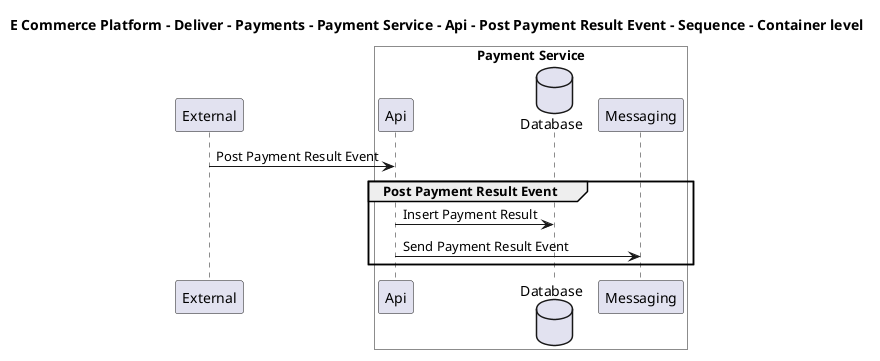 @startuml

title E Commerce Platform - Deliver - Payments - Payment Service - Api - Post Payment Result Event - Sequence - Container level

participant "External" as C4InterFlow.SoftwareSystems.ExternalSystem

box "Payment Service" #White
    participant "Api" as ECommercePlatform.Deliver.Payments.SoftwareSystems.PaymentService.Containers.Api
    database "Database" as ECommercePlatform.Deliver.Payments.SoftwareSystems.PaymentService.Containers.Database
    participant "Messaging" as ECommercePlatform.Deliver.Payments.SoftwareSystems.PaymentService.Containers.Messaging
end box


C4InterFlow.SoftwareSystems.ExternalSystem -> ECommercePlatform.Deliver.Payments.SoftwareSystems.PaymentService.Containers.Api : Post Payment Result Event
group Post Payment Result Event
ECommercePlatform.Deliver.Payments.SoftwareSystems.PaymentService.Containers.Api -> ECommercePlatform.Deliver.Payments.SoftwareSystems.PaymentService.Containers.Database : Insert Payment Result
ECommercePlatform.Deliver.Payments.SoftwareSystems.PaymentService.Containers.Api -> ECommercePlatform.Deliver.Payments.SoftwareSystems.PaymentService.Containers.Messaging : Send Payment Result Event
end


@enduml

